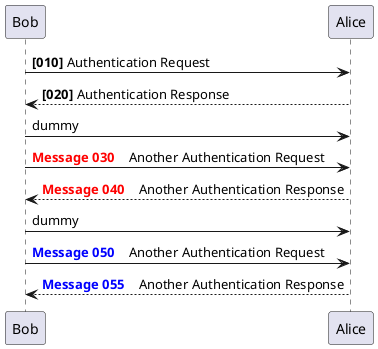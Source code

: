 @startuml

autonumber 10 10 "<b>[000]"

Bob -> Alice: Authentication Request
Bob <-- Alice: Authentication Response

autonumber stop

Bob -> Alice: dummy

autonumber resume "<font color=red><b>Message 000   "
Bob -> Alice: Another Authentication Request
Bob <-- Alice: Another Authentication Response

autonumber stop

Bob -> Alice: dummy

' the number after resume is the stepping
autonumber resume 5 "<font color=blue><b>Message 000   "
Bob -> Alice: Another Authentication Request
Bob <-- Alice: Another Authentication Response

@enduml